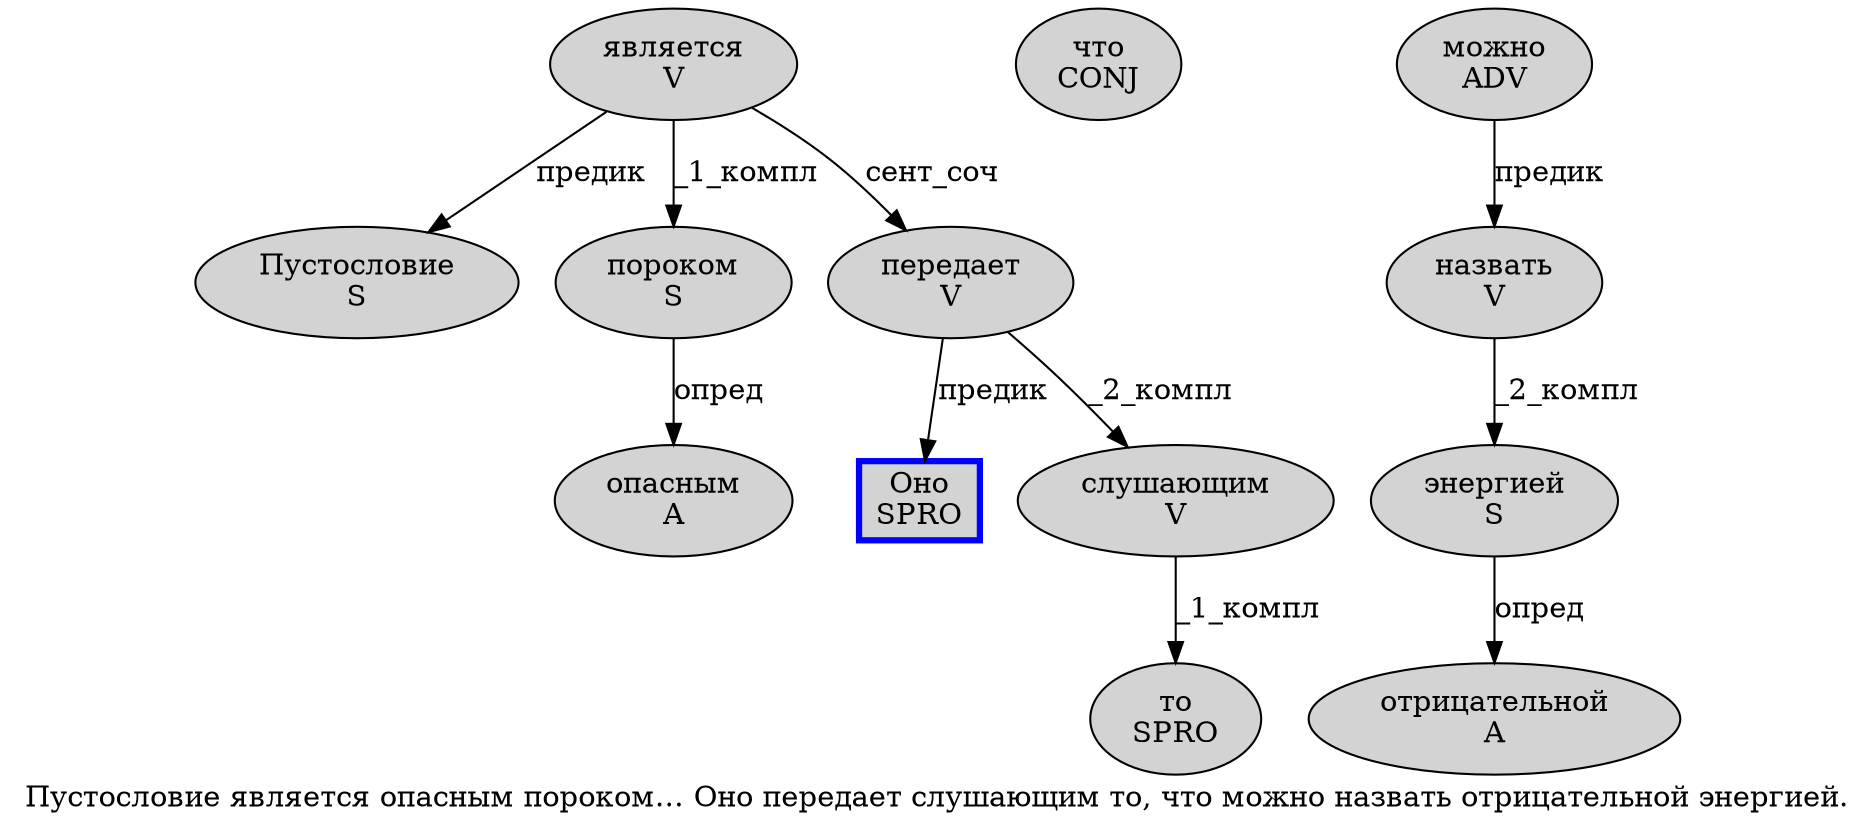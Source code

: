 digraph SENTENCE_272 {
	graph [label="Пустословие является опасным пороком… Оно передает слушающим то, что можно назвать отрицательной энергией."]
	node [style=filled]
		0 [label="Пустословие
S" color="" fillcolor=lightgray penwidth=1 shape=ellipse]
		1 [label="является
V" color="" fillcolor=lightgray penwidth=1 shape=ellipse]
		2 [label="опасным
A" color="" fillcolor=lightgray penwidth=1 shape=ellipse]
		3 [label="пороком
S" color="" fillcolor=lightgray penwidth=1 shape=ellipse]
		5 [label="Оно
SPRO" color=blue fillcolor=lightgray penwidth=3 shape=box]
		6 [label="передает
V" color="" fillcolor=lightgray penwidth=1 shape=ellipse]
		7 [label="слушающим
V" color="" fillcolor=lightgray penwidth=1 shape=ellipse]
		8 [label="то
SPRO" color="" fillcolor=lightgray penwidth=1 shape=ellipse]
		10 [label="что
CONJ" color="" fillcolor=lightgray penwidth=1 shape=ellipse]
		11 [label="можно
ADV" color="" fillcolor=lightgray penwidth=1 shape=ellipse]
		12 [label="назвать
V" color="" fillcolor=lightgray penwidth=1 shape=ellipse]
		13 [label="отрицательной
A" color="" fillcolor=lightgray penwidth=1 shape=ellipse]
		14 [label="энергией
S" color="" fillcolor=lightgray penwidth=1 shape=ellipse]
			14 -> 13 [label="опред"]
			12 -> 14 [label="_2_компл"]
			1 -> 0 [label="предик"]
			1 -> 3 [label="_1_компл"]
			1 -> 6 [label="сент_соч"]
			3 -> 2 [label="опред"]
			7 -> 8 [label="_1_компл"]
			6 -> 5 [label="предик"]
			6 -> 7 [label="_2_компл"]
			11 -> 12 [label="предик"]
}